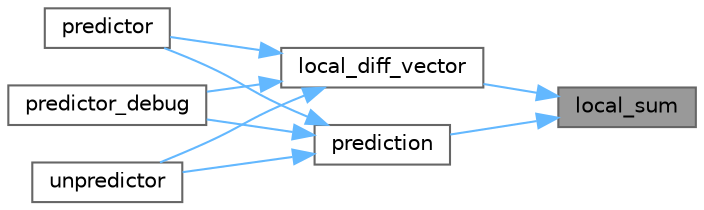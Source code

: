 digraph "local_sum"
{
 // LATEX_PDF_SIZE
  bgcolor="transparent";
  edge [fontname=Helvetica,fontsize=10,labelfontname=Helvetica,labelfontsize=10];
  node [fontname=Helvetica,fontsize=10,shape=box,height=0.2,width=0.4];
  rankdir="RL";
  Node1 [id="Node000001",label="local_sum",height=0.2,width=0.4,color="gray40", fillcolor="grey60", style="filled", fontcolor="black",tooltip=" "];
  Node1 -> Node2 [id="edge17_Node000001_Node000002",dir="back",color="steelblue1",style="solid",tooltip=" "];
  Node2 [id="Node000002",label="local_diff_vector",height=0.2,width=0.4,color="grey40", fillcolor="white", style="filled",URL="$d0/d0c/namespacecompression.html#a49ef318f74fbe8e8dd91da6f85f2c3e8",tooltip=" "];
  Node2 -> Node3 [id="edge18_Node000002_Node000003",dir="back",color="steelblue1",style="solid",tooltip=" "];
  Node3 [id="Node000003",label="predictor",height=0.2,width=0.4,color="grey40", fillcolor="white", style="filled",URL="$d0/d0c/namespacecompression.html#a11e878c5de785af8c9c14a5a86a0354d",tooltip=" "];
  Node2 -> Node4 [id="edge19_Node000002_Node000004",dir="back",color="steelblue1",style="solid",tooltip=" "];
  Node4 [id="Node000004",label="predictor_debug",height=0.2,width=0.4,color="grey40", fillcolor="white", style="filled",URL="$d0/d0c/namespacecompression.html#ae875711385174553f6db26923ce85874",tooltip=" "];
  Node2 -> Node5 [id="edge20_Node000002_Node000005",dir="back",color="steelblue1",style="solid",tooltip=" "];
  Node5 [id="Node000005",label="unpredictor",height=0.2,width=0.4,color="grey40", fillcolor="white", style="filled",URL="$d0/d0c/namespacecompression.html#a6ac9172b17fab1182e21fbc228069437",tooltip=" "];
  Node1 -> Node6 [id="edge21_Node000001_Node000006",dir="back",color="steelblue1",style="solid",tooltip=" "];
  Node6 [id="Node000006",label="prediction",height=0.2,width=0.4,color="grey40", fillcolor="white", style="filled",URL="$d0/d0c/namespacecompression.html#a148cf1e7cc2fd2f23b569009afd6d3c1",tooltip=" "];
  Node6 -> Node3 [id="edge22_Node000006_Node000003",dir="back",color="steelblue1",style="solid",tooltip=" "];
  Node6 -> Node4 [id="edge23_Node000006_Node000004",dir="back",color="steelblue1",style="solid",tooltip=" "];
  Node6 -> Node5 [id="edge24_Node000006_Node000005",dir="back",color="steelblue1",style="solid",tooltip=" "];
}
